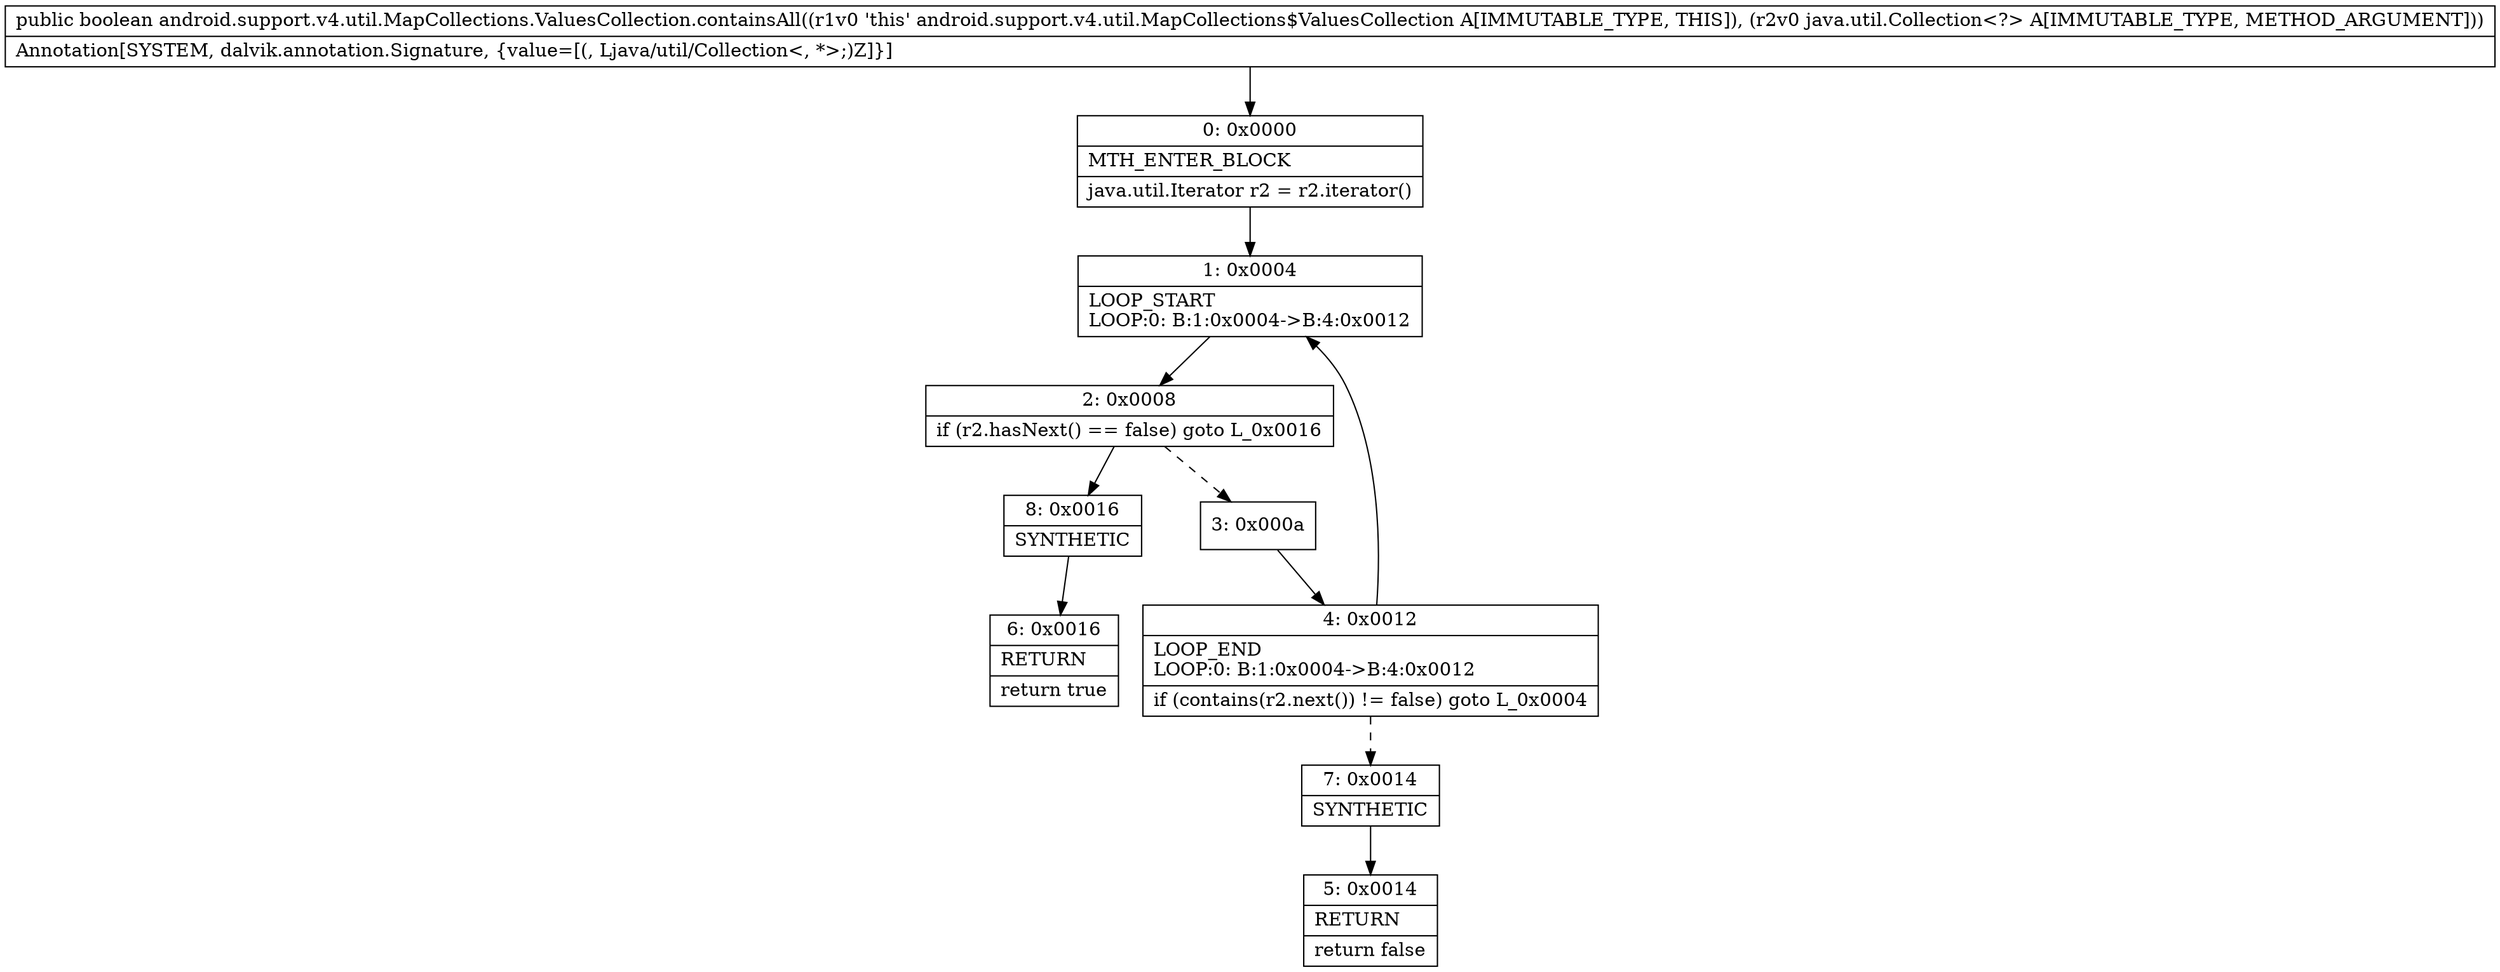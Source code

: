 digraph "CFG forandroid.support.v4.util.MapCollections.ValuesCollection.containsAll(Ljava\/util\/Collection;)Z" {
Node_0 [shape=record,label="{0\:\ 0x0000|MTH_ENTER_BLOCK\l|java.util.Iterator r2 = r2.iterator()\l}"];
Node_1 [shape=record,label="{1\:\ 0x0004|LOOP_START\lLOOP:0: B:1:0x0004\-\>B:4:0x0012\l}"];
Node_2 [shape=record,label="{2\:\ 0x0008|if (r2.hasNext() == false) goto L_0x0016\l}"];
Node_3 [shape=record,label="{3\:\ 0x000a}"];
Node_4 [shape=record,label="{4\:\ 0x0012|LOOP_END\lLOOP:0: B:1:0x0004\-\>B:4:0x0012\l|if (contains(r2.next()) != false) goto L_0x0004\l}"];
Node_5 [shape=record,label="{5\:\ 0x0014|RETURN\l|return false\l}"];
Node_6 [shape=record,label="{6\:\ 0x0016|RETURN\l|return true\l}"];
Node_7 [shape=record,label="{7\:\ 0x0014|SYNTHETIC\l}"];
Node_8 [shape=record,label="{8\:\ 0x0016|SYNTHETIC\l}"];
MethodNode[shape=record,label="{public boolean android.support.v4.util.MapCollections.ValuesCollection.containsAll((r1v0 'this' android.support.v4.util.MapCollections$ValuesCollection A[IMMUTABLE_TYPE, THIS]), (r2v0 java.util.Collection\<?\> A[IMMUTABLE_TYPE, METHOD_ARGUMENT]))  | Annotation[SYSTEM, dalvik.annotation.Signature, \{value=[(, Ljava\/util\/Collection\<, *\>;)Z]\}]\l}"];
MethodNode -> Node_0;
Node_0 -> Node_1;
Node_1 -> Node_2;
Node_2 -> Node_3[style=dashed];
Node_2 -> Node_8;
Node_3 -> Node_4;
Node_4 -> Node_1;
Node_4 -> Node_7[style=dashed];
Node_7 -> Node_5;
Node_8 -> Node_6;
}

